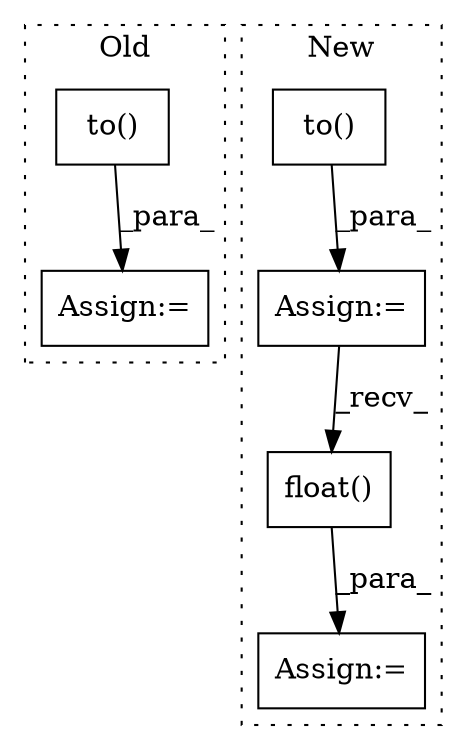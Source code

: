 digraph G {
subgraph cluster0 {
1 [label="to()" a="75" s="1011,1051" l="34,1" shape="box"];
4 [label="Assign:=" a="68" s="1561" l="4" shape="box"];
label = "Old";
style="dotted";
}
subgraph cluster1 {
2 [label="float()" a="75" s="1544" l="17" shape="box"];
3 [label="Assign:=" a="68" s="1535" l="4" shape="box"];
5 [label="to()" a="75" s="1015,1035" l="14,1" shape="box"];
6 [label="Assign:=" a="68" s="921" l="3" shape="box"];
label = "New";
style="dotted";
}
1 -> 4 [label="_para_"];
2 -> 3 [label="_para_"];
5 -> 6 [label="_para_"];
6 -> 2 [label="_recv_"];
}